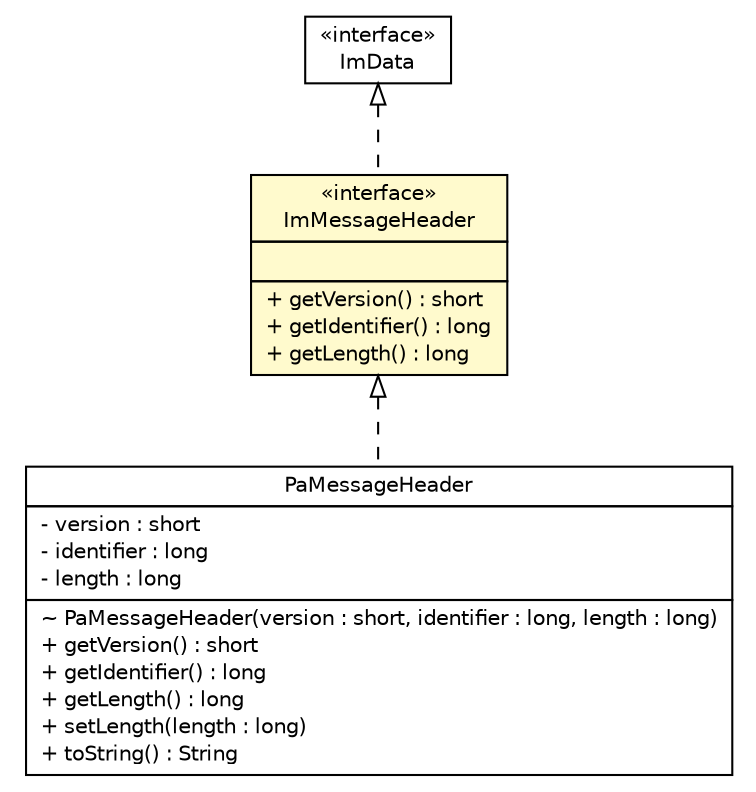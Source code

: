 #!/usr/local/bin/dot
#
# Class diagram 
# Generated by UMLGraph version R5_6 (http://www.umlgraph.org/)
#

digraph G {
	edge [fontname="Helvetica",fontsize=10,labelfontname="Helvetica",labelfontsize=10];
	node [fontname="Helvetica",fontsize=10,shape=plaintext];
	nodesep=0.25;
	ranksep=0.5;
	// de.hsbremen.tc.tnc.message.m.message.ImMessageHeader
	c34005 [label=<<table title="de.hsbremen.tc.tnc.message.m.message.ImMessageHeader" border="0" cellborder="1" cellspacing="0" cellpadding="2" port="p" bgcolor="lemonChiffon" href="./ImMessageHeader.html">
		<tr><td><table border="0" cellspacing="0" cellpadding="1">
<tr><td align="center" balign="center"> &#171;interface&#187; </td></tr>
<tr><td align="center" balign="center"> ImMessageHeader </td></tr>
		</table></td></tr>
		<tr><td><table border="0" cellspacing="0" cellpadding="1">
<tr><td align="left" balign="left">  </td></tr>
		</table></td></tr>
		<tr><td><table border="0" cellspacing="0" cellpadding="1">
<tr><td align="left" balign="left"> + getVersion() : short </td></tr>
<tr><td align="left" balign="left"> + getIdentifier() : long </td></tr>
<tr><td align="left" balign="left"> + getLength() : long </td></tr>
		</table></td></tr>
		</table>>, URL="./ImMessageHeader.html", fontname="Helvetica", fontcolor="black", fontsize=10.0];
	// de.hsbremen.tc.tnc.message.m.ImData
	c34013 [label=<<table title="de.hsbremen.tc.tnc.message.m.ImData" border="0" cellborder="1" cellspacing="0" cellpadding="2" port="p" href="../ImData.html">
		<tr><td><table border="0" cellspacing="0" cellpadding="1">
<tr><td align="center" balign="center"> &#171;interface&#187; </td></tr>
<tr><td align="center" balign="center"> ImData </td></tr>
		</table></td></tr>
		</table>>, URL="../ImData.html", fontname="Helvetica", fontcolor="black", fontsize=10.0];
	// org.ietf.nea.pa.message.PaMessageHeader
	c34175 [label=<<table title="org.ietf.nea.pa.message.PaMessageHeader" border="0" cellborder="1" cellspacing="0" cellpadding="2" port="p" href="../../../../../../../org/ietf/nea/pa/message/PaMessageHeader.html">
		<tr><td><table border="0" cellspacing="0" cellpadding="1">
<tr><td align="center" balign="center"> PaMessageHeader </td></tr>
		</table></td></tr>
		<tr><td><table border="0" cellspacing="0" cellpadding="1">
<tr><td align="left" balign="left"> - version : short </td></tr>
<tr><td align="left" balign="left"> - identifier : long </td></tr>
<tr><td align="left" balign="left"> - length : long </td></tr>
		</table></td></tr>
		<tr><td><table border="0" cellspacing="0" cellpadding="1">
<tr><td align="left" balign="left"> ~ PaMessageHeader(version : short, identifier : long, length : long) </td></tr>
<tr><td align="left" balign="left"> + getVersion() : short </td></tr>
<tr><td align="left" balign="left"> + getIdentifier() : long </td></tr>
<tr><td align="left" balign="left"> + getLength() : long </td></tr>
<tr><td align="left" balign="left"> + setLength(length : long) </td></tr>
<tr><td align="left" balign="left"> + toString() : String </td></tr>
		</table></td></tr>
		</table>>, URL="../../../../../../../org/ietf/nea/pa/message/PaMessageHeader.html", fontname="Helvetica", fontcolor="black", fontsize=10.0];
	//de.hsbremen.tc.tnc.message.m.message.ImMessageHeader implements de.hsbremen.tc.tnc.message.m.ImData
	c34013:p -> c34005:p [dir=back,arrowtail=empty,style=dashed];
	//org.ietf.nea.pa.message.PaMessageHeader implements de.hsbremen.tc.tnc.message.m.message.ImMessageHeader
	c34005:p -> c34175:p [dir=back,arrowtail=empty,style=dashed];
}

